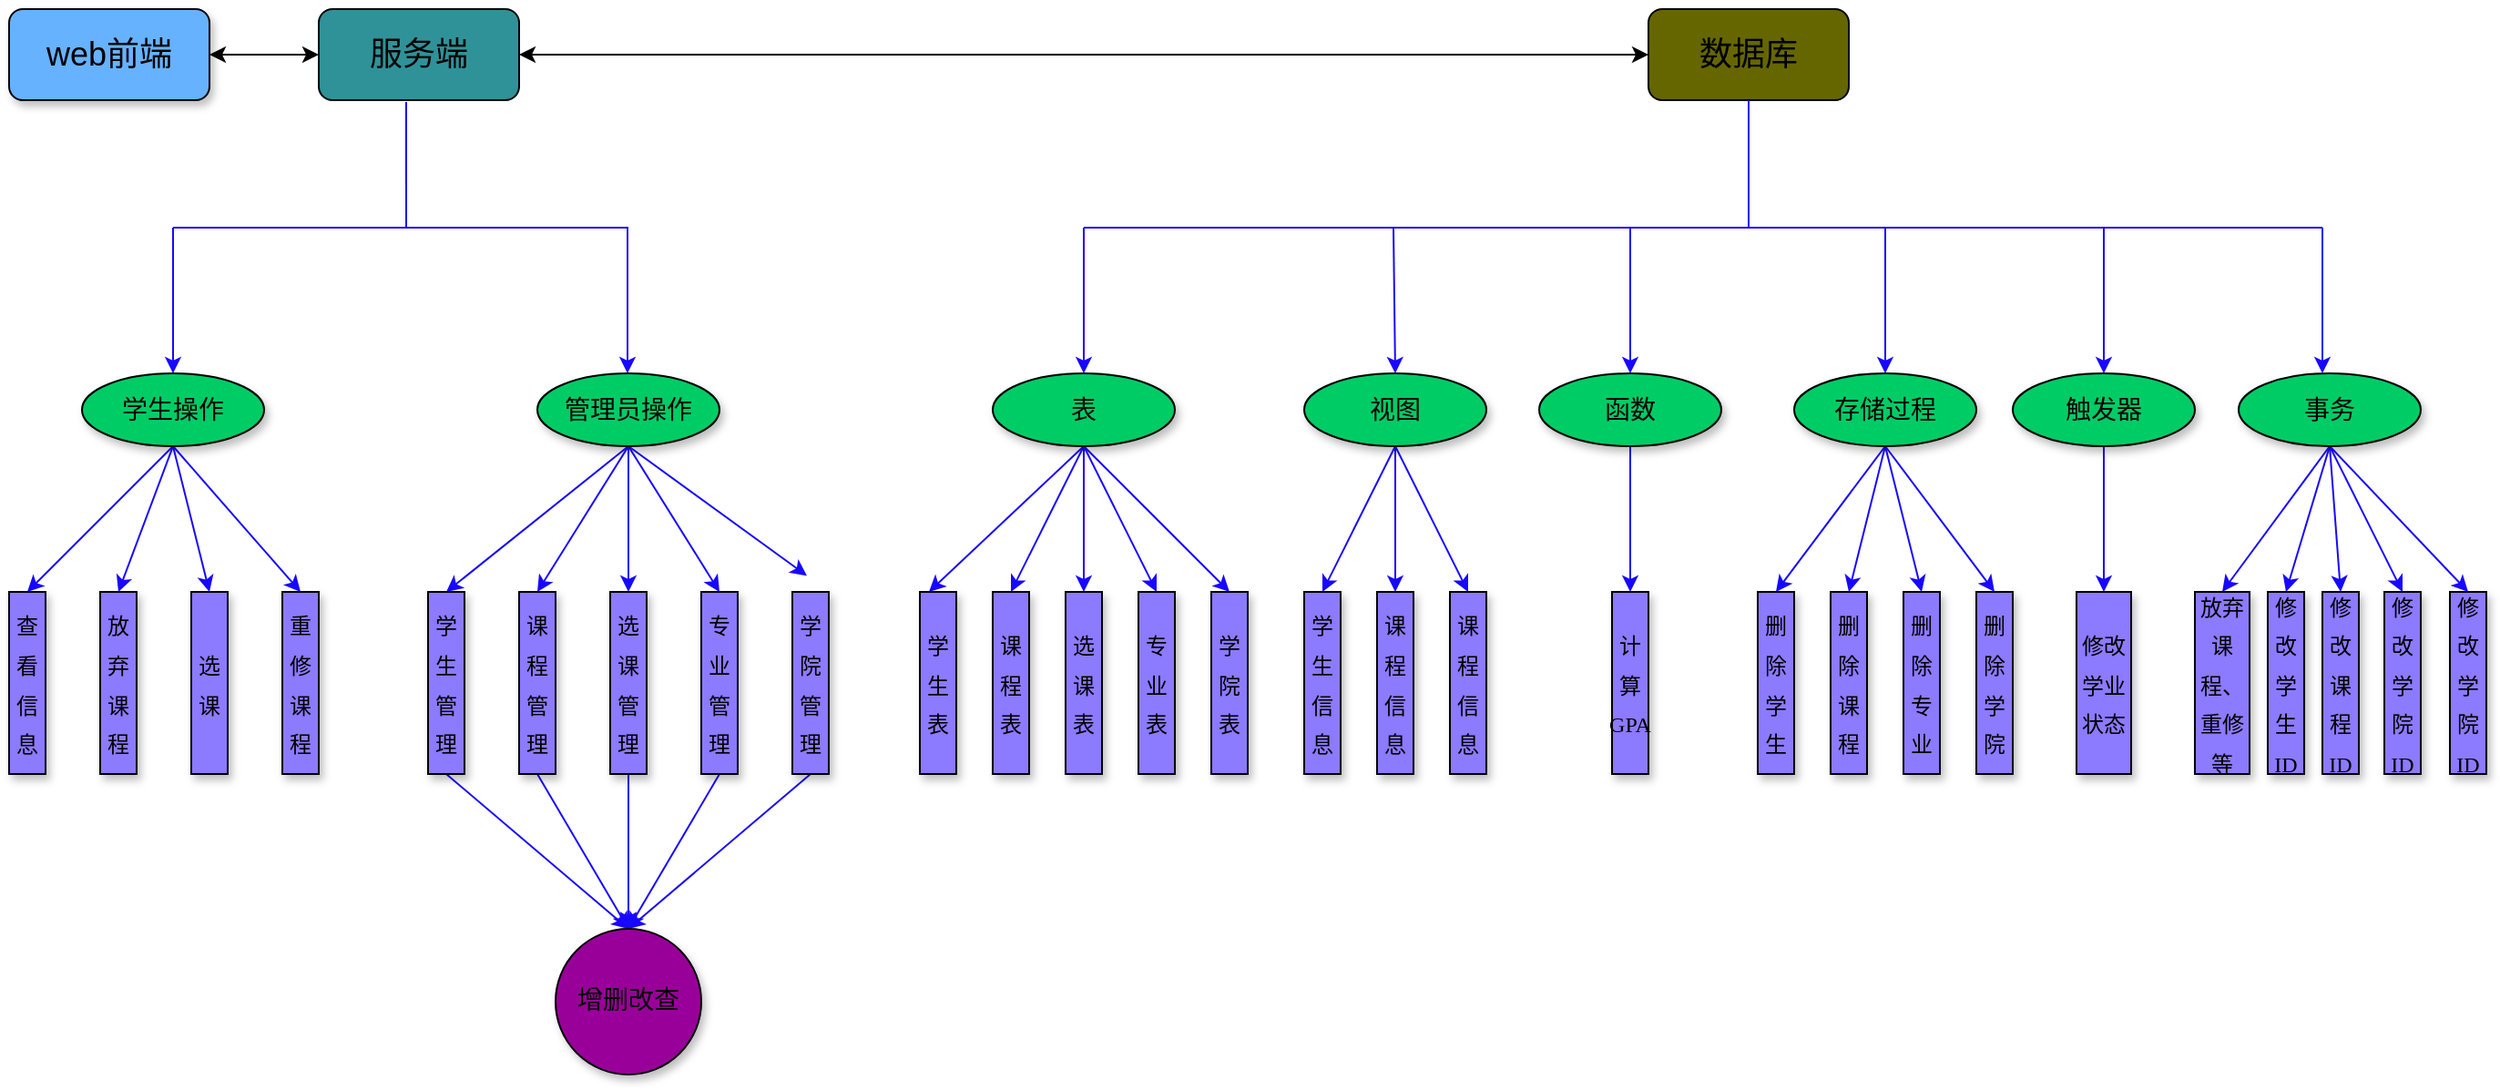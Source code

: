 <mxfile>
    <diagram id="u7dilaMS9UyKAj3PM_xP" name="Page-1">
        <mxGraphModel dx="817" dy="419" grid="1" gridSize="10" guides="1" tooltips="1" connect="1" arrows="1" fold="1" page="1" pageScale="1" pageWidth="827" pageHeight="1169" math="0" shadow="0">
            <root>
                <mxCell id="0"/>
                <mxCell id="1" parent="0"/>
                <mxCell id="2" value="&lt;font style=&quot;font-size: 18px;&quot;&gt;web前端&lt;/font&gt;" style="rounded=1;whiteSpace=wrap;html=1;shadow=1;fillColor=#66B2FF;" vertex="1" parent="1">
                    <mxGeometry x="110" y="80" width="110" height="50" as="geometry"/>
                </mxCell>
                <mxCell id="3" value="&lt;font style=&quot;font-size: 18px;&quot;&gt;服务端&lt;/font&gt;" style="rounded=1;whiteSpace=wrap;html=1;fillColor=#2F9299;" vertex="1" parent="1">
                    <mxGeometry x="280" y="80" width="110" height="50" as="geometry"/>
                </mxCell>
                <mxCell id="4" value="&lt;font style=&quot;font-size: 18px;&quot;&gt;数据库&lt;/font&gt;" style="rounded=1;whiteSpace=wrap;html=1;fillColor=#666600;" vertex="1" parent="1">
                    <mxGeometry x="1010" y="80" width="110" height="50" as="geometry"/>
                </mxCell>
                <mxCell id="5" value="" style="endArrow=classic;startArrow=classic;html=1;entryX=0;entryY=0.5;entryDx=0;entryDy=0;exitX=1;exitY=0.5;exitDx=0;exitDy=0;" edge="1" parent="1" source="2" target="3">
                    <mxGeometry width="50" height="50" relative="1" as="geometry">
                        <mxPoint x="220" y="110" as="sourcePoint"/>
                        <mxPoint x="270" y="60" as="targetPoint"/>
                    </mxGeometry>
                </mxCell>
                <mxCell id="6" value="" style="endArrow=classic;startArrow=classic;html=1;exitX=1;exitY=0.5;exitDx=0;exitDy=0;entryX=0;entryY=0.5;entryDx=0;entryDy=0;" edge="1" parent="1" source="3" target="4">
                    <mxGeometry width="50" height="50" relative="1" as="geometry">
                        <mxPoint x="530" y="100" as="sourcePoint"/>
                        <mxPoint x="580" y="50" as="targetPoint"/>
                    </mxGeometry>
                </mxCell>
                <mxCell id="9" value="" style="endArrow=none;html=1;entryX=0.436;entryY=1.02;entryDx=0;entryDy=0;entryPerimeter=0;fillColor=#990000;strokeColor=#1808FF;" edge="1" parent="1" target="3">
                    <mxGeometry width="50" height="50" relative="1" as="geometry">
                        <mxPoint x="328" y="200" as="sourcePoint"/>
                        <mxPoint x="410" y="200" as="targetPoint"/>
                    </mxGeometry>
                </mxCell>
                <mxCell id="11" value="" style="endArrow=none;html=1;strokeColor=#1808FF;fillColor=#990000;" edge="1" parent="1">
                    <mxGeometry width="50" height="50" relative="1" as="geometry">
                        <mxPoint x="200" y="200" as="sourcePoint"/>
                        <mxPoint x="450" y="200" as="targetPoint"/>
                    </mxGeometry>
                </mxCell>
                <mxCell id="13" value="" style="endArrow=classic;html=1;strokeColor=#1808FF;fillColor=#990000;" edge="1" parent="1">
                    <mxGeometry width="50" height="50" relative="1" as="geometry">
                        <mxPoint x="200" y="200" as="sourcePoint"/>
                        <mxPoint x="200" y="280" as="targetPoint"/>
                    </mxGeometry>
                </mxCell>
                <mxCell id="17" style="edgeStyle=none;html=1;exitX=0.5;exitY=1;exitDx=0;exitDy=0;strokeColor=#1808FF;fontFamily=Comic Sans MS;fontSize=18;entryX=0.5;entryY=0;entryDx=0;entryDy=0;" edge="1" parent="1" source="14" target="18">
                    <mxGeometry relative="1" as="geometry">
                        <mxPoint x="80" y="400" as="targetPoint"/>
                    </mxGeometry>
                </mxCell>
                <mxCell id="20" style="edgeStyle=none;html=1;exitX=0.5;exitY=1;exitDx=0;exitDy=0;entryX=0.5;entryY=0;entryDx=0;entryDy=0;strokeColor=#1808FF;fontFamily=Comic Sans MS;fontSize=12;" edge="1" parent="1" source="14" target="19">
                    <mxGeometry relative="1" as="geometry"/>
                </mxCell>
                <mxCell id="22" style="edgeStyle=none;html=1;exitX=0.5;exitY=1;exitDx=0;exitDy=0;entryX=0.5;entryY=0;entryDx=0;entryDy=0;strokeColor=#1808FF;fontFamily=Comic Sans MS;fontSize=12;" edge="1" parent="1" source="14" target="21">
                    <mxGeometry relative="1" as="geometry"/>
                </mxCell>
                <mxCell id="24" style="edgeStyle=none;html=1;exitX=0.5;exitY=1;exitDx=0;exitDy=0;entryX=0.5;entryY=0;entryDx=0;entryDy=0;strokeColor=#1808FF;fontFamily=Comic Sans MS;fontSize=12;" edge="1" parent="1" source="14" target="23">
                    <mxGeometry relative="1" as="geometry"/>
                </mxCell>
                <mxCell id="14" value="&lt;font style=&quot;font-size: 14px;&quot;&gt;学生操作&lt;/font&gt;" style="ellipse;whiteSpace=wrap;html=1;shadow=1;fillColor=#00CC66;" vertex="1" parent="1">
                    <mxGeometry x="150" y="280" width="100" height="40" as="geometry"/>
                </mxCell>
                <mxCell id="15" value="" style="endArrow=classic;html=1;strokeColor=#1808FF;fillColor=#990000;" edge="1" parent="1">
                    <mxGeometry width="50" height="50" relative="1" as="geometry">
                        <mxPoint x="449.5" y="200" as="sourcePoint"/>
                        <mxPoint x="449.5" y="280" as="targetPoint"/>
                    </mxGeometry>
                </mxCell>
                <mxCell id="26" style="edgeStyle=none;html=1;exitX=0.5;exitY=1;exitDx=0;exitDy=0;entryX=0.5;entryY=0;entryDx=0;entryDy=0;strokeColor=#1808FF;fontFamily=Comic Sans MS;fontSize=12;" edge="1" parent="1" source="16" target="25">
                    <mxGeometry relative="1" as="geometry"/>
                </mxCell>
                <mxCell id="28" style="edgeStyle=none;html=1;exitX=0.5;exitY=1;exitDx=0;exitDy=0;entryX=0.5;entryY=0;entryDx=0;entryDy=0;strokeColor=#1808FF;fontFamily=Comic Sans MS;fontSize=12;" edge="1" parent="1" source="16" target="27">
                    <mxGeometry relative="1" as="geometry"/>
                </mxCell>
                <mxCell id="34" style="edgeStyle=none;html=1;exitX=0.5;exitY=1;exitDx=0;exitDy=0;entryX=0.5;entryY=0;entryDx=0;entryDy=0;strokeColor=#1808FF;fontFamily=Comic Sans MS;fontSize=12;" edge="1" parent="1" source="16" target="29">
                    <mxGeometry relative="1" as="geometry"/>
                </mxCell>
                <mxCell id="35" style="edgeStyle=none;html=1;exitX=0.5;exitY=1;exitDx=0;exitDy=0;entryX=0.5;entryY=0;entryDx=0;entryDy=0;strokeColor=#1808FF;fontFamily=Comic Sans MS;fontSize=12;" edge="1" parent="1" source="16" target="32">
                    <mxGeometry relative="1" as="geometry"/>
                </mxCell>
                <mxCell id="36" style="edgeStyle=none;html=1;exitX=0.5;exitY=1;exitDx=0;exitDy=0;entryX=0.4;entryY=-0.089;entryDx=0;entryDy=0;entryPerimeter=0;strokeColor=#1808FF;fontFamily=Comic Sans MS;fontSize=12;" edge="1" parent="1" source="16" target="33">
                    <mxGeometry relative="1" as="geometry"/>
                </mxCell>
                <mxCell id="16" value="&lt;font style=&quot;font-size: 14px;&quot;&gt;管理员操作&lt;/font&gt;" style="ellipse;whiteSpace=wrap;html=1;shadow=1;fillColor=#00CC66;" vertex="1" parent="1">
                    <mxGeometry x="400" y="280" width="100" height="40" as="geometry"/>
                </mxCell>
                <mxCell id="18" value="&lt;font style=&quot;font-size: 12px;&quot;&gt;查看信息&lt;/font&gt;" style="rounded=0;whiteSpace=wrap;html=1;shadow=1;fontFamily=Comic Sans MS;fontSize=18;fillColor=#8C7AFF;" vertex="1" parent="1">
                    <mxGeometry x="110" y="400" width="20" height="100" as="geometry"/>
                </mxCell>
                <mxCell id="19" value="&lt;font style=&quot;font-size: 12px;&quot;&gt;放弃课程&lt;/font&gt;" style="rounded=0;whiteSpace=wrap;html=1;shadow=1;fontFamily=Comic Sans MS;fontSize=18;fillColor=#8C7AFF;" vertex="1" parent="1">
                    <mxGeometry x="160" y="400" width="20" height="100" as="geometry"/>
                </mxCell>
                <mxCell id="21" value="&lt;font style=&quot;font-size: 12px;&quot;&gt;选课&lt;/font&gt;" style="rounded=0;whiteSpace=wrap;html=1;shadow=1;fontFamily=Comic Sans MS;fontSize=18;fillColor=#8C7AFF;" vertex="1" parent="1">
                    <mxGeometry x="210" y="400" width="20" height="100" as="geometry"/>
                </mxCell>
                <mxCell id="23" value="&lt;font style=&quot;font-size: 12px;&quot;&gt;重修课程&lt;/font&gt;" style="rounded=0;whiteSpace=wrap;html=1;shadow=1;fontFamily=Comic Sans MS;fontSize=18;fillColor=#8C7AFF;" vertex="1" parent="1">
                    <mxGeometry x="260" y="400" width="20" height="100" as="geometry"/>
                </mxCell>
                <mxCell id="39" style="edgeStyle=none;html=1;exitX=0.5;exitY=1;exitDx=0;exitDy=0;entryX=0.5;entryY=0;entryDx=0;entryDy=0;strokeColor=#1808FF;fontFamily=Comic Sans MS;fontSize=14;" edge="1" parent="1" source="25" target="38">
                    <mxGeometry relative="1" as="geometry"/>
                </mxCell>
                <mxCell id="25" value="&lt;font style=&quot;font-size: 12px;&quot;&gt;学生管理&lt;/font&gt;" style="rounded=0;whiteSpace=wrap;html=1;shadow=1;fontFamily=Comic Sans MS;fontSize=18;fillColor=#8C7AFF;" vertex="1" parent="1">
                    <mxGeometry x="340" y="400" width="20" height="100" as="geometry"/>
                </mxCell>
                <mxCell id="40" style="edgeStyle=none;html=1;exitX=0.5;exitY=1;exitDx=0;exitDy=0;strokeColor=#1808FF;fontFamily=Comic Sans MS;fontSize=14;entryX=0.5;entryY=0;entryDx=0;entryDy=0;" edge="1" parent="1" source="27" target="38">
                    <mxGeometry relative="1" as="geometry">
                        <mxPoint x="450" y="540" as="targetPoint"/>
                    </mxGeometry>
                </mxCell>
                <mxCell id="27" value="&lt;font style=&quot;font-size: 12px;&quot;&gt;课程管理&lt;/font&gt;" style="rounded=0;whiteSpace=wrap;html=1;shadow=1;fontFamily=Comic Sans MS;fontSize=18;fillColor=#8C7AFF;" vertex="1" parent="1">
                    <mxGeometry x="390" y="400" width="20" height="100" as="geometry"/>
                </mxCell>
                <mxCell id="41" style="edgeStyle=none;html=1;exitX=0.5;exitY=1;exitDx=0;exitDy=0;strokeColor=#1808FF;fontFamily=Comic Sans MS;fontSize=14;entryX=0.5;entryY=0;entryDx=0;entryDy=0;" edge="1" parent="1" source="29" target="38">
                    <mxGeometry relative="1" as="geometry">
                        <mxPoint x="510" y="500" as="targetPoint"/>
                    </mxGeometry>
                </mxCell>
                <mxCell id="29" value="&lt;font style=&quot;font-size: 12px;&quot;&gt;选课管理&lt;/font&gt;" style="rounded=0;whiteSpace=wrap;html=1;shadow=1;fontFamily=Comic Sans MS;fontSize=18;fillColor=#8C7AFF;" vertex="1" parent="1">
                    <mxGeometry x="440" y="400" width="20" height="100" as="geometry"/>
                </mxCell>
                <mxCell id="42" style="edgeStyle=none;html=1;exitX=0.5;exitY=1;exitDx=0;exitDy=0;strokeColor=#1808FF;fontFamily=Comic Sans MS;fontSize=14;entryX=0.5;entryY=0;entryDx=0;entryDy=0;" edge="1" parent="1" source="32" target="38">
                    <mxGeometry relative="1" as="geometry">
                        <mxPoint x="450" y="540" as="targetPoint"/>
                    </mxGeometry>
                </mxCell>
                <mxCell id="32" value="&lt;font style=&quot;font-size: 12px;&quot;&gt;专业管理&lt;/font&gt;" style="rounded=0;whiteSpace=wrap;html=1;shadow=1;fontFamily=Comic Sans MS;fontSize=18;fillColor=#8C7AFF;" vertex="1" parent="1">
                    <mxGeometry x="490" y="400" width="20" height="100" as="geometry"/>
                </mxCell>
                <mxCell id="43" style="edgeStyle=none;html=1;exitX=0.5;exitY=1;exitDx=0;exitDy=0;strokeColor=#1808FF;fontFamily=Comic Sans MS;fontSize=14;entryX=0.5;entryY=0;entryDx=0;entryDy=0;" edge="1" parent="1" source="33" target="38">
                    <mxGeometry relative="1" as="geometry">
                        <mxPoint x="450" y="540" as="targetPoint"/>
                    </mxGeometry>
                </mxCell>
                <mxCell id="33" value="&lt;font style=&quot;font-size: 12px;&quot;&gt;学院管理&lt;/font&gt;" style="rounded=0;whiteSpace=wrap;html=1;shadow=1;fontFamily=Comic Sans MS;fontSize=18;fillColor=#8C7AFF;" vertex="1" parent="1">
                    <mxGeometry x="540" y="400" width="20" height="100" as="geometry"/>
                </mxCell>
                <mxCell id="38" value="&lt;font style=&quot;font-size: 14px;&quot;&gt;增删改查&lt;/font&gt;" style="ellipse;whiteSpace=wrap;html=1;aspect=fixed;shadow=1;fontFamily=Comic Sans MS;fontSize=12;fillColor=#990099;" vertex="1" parent="1">
                    <mxGeometry x="410" y="585" width="80" height="80" as="geometry"/>
                </mxCell>
                <mxCell id="54" style="edgeStyle=none;html=1;exitX=0.5;exitY=1;exitDx=0;exitDy=0;entryX=0.25;entryY=0;entryDx=0;entryDy=0;strokeColor=#1808FF;fontFamily=Comic Sans MS;fontSize=12;" edge="1" parent="1" source="44" target="49">
                    <mxGeometry relative="1" as="geometry"/>
                </mxCell>
                <mxCell id="55" style="edgeStyle=none;html=1;exitX=0.5;exitY=1;exitDx=0;exitDy=0;entryX=0.5;entryY=0;entryDx=0;entryDy=0;strokeColor=#1808FF;fontFamily=Comic Sans MS;fontSize=12;" edge="1" parent="1" source="44" target="50">
                    <mxGeometry relative="1" as="geometry"/>
                </mxCell>
                <mxCell id="56" style="edgeStyle=none;html=1;exitX=0.5;exitY=1;exitDx=0;exitDy=0;entryX=0.5;entryY=0;entryDx=0;entryDy=0;strokeColor=#1808FF;fontFamily=Comic Sans MS;fontSize=12;" edge="1" parent="1" source="44" target="51">
                    <mxGeometry relative="1" as="geometry"/>
                </mxCell>
                <mxCell id="57" style="edgeStyle=none;html=1;exitX=0.5;exitY=1;exitDx=0;exitDy=0;entryX=0.5;entryY=0;entryDx=0;entryDy=0;strokeColor=#1808FF;fontFamily=Comic Sans MS;fontSize=12;" edge="1" parent="1" source="44" target="52">
                    <mxGeometry relative="1" as="geometry"/>
                </mxCell>
                <mxCell id="58" style="edgeStyle=none;html=1;exitX=0.5;exitY=1;exitDx=0;exitDy=0;entryX=0.5;entryY=0;entryDx=0;entryDy=0;strokeColor=#1808FF;fontFamily=Comic Sans MS;fontSize=12;" edge="1" parent="1" source="44" target="53">
                    <mxGeometry relative="1" as="geometry"/>
                </mxCell>
                <mxCell id="44" value="&lt;font style=&quot;font-size: 14px;&quot;&gt;表&lt;/font&gt;" style="ellipse;whiteSpace=wrap;html=1;shadow=1;fillColor=#00CC66;" vertex="1" parent="1">
                    <mxGeometry x="650" y="280" width="100" height="40" as="geometry"/>
                </mxCell>
                <mxCell id="62" style="edgeStyle=none;html=1;exitX=0.5;exitY=1;exitDx=0;exitDy=0;strokeColor=#1808FF;fontFamily=Comic Sans MS;fontSize=12;" edge="1" parent="1" source="45" target="60">
                    <mxGeometry relative="1" as="geometry"/>
                </mxCell>
                <mxCell id="63" style="edgeStyle=none;html=1;exitX=0.5;exitY=1;exitDx=0;exitDy=0;entryX=0.5;entryY=0;entryDx=0;entryDy=0;strokeColor=#1808FF;fontFamily=Comic Sans MS;fontSize=12;" edge="1" parent="1" source="45" target="59">
                    <mxGeometry relative="1" as="geometry"/>
                </mxCell>
                <mxCell id="64" style="edgeStyle=none;html=1;exitX=0.5;exitY=1;exitDx=0;exitDy=0;entryX=0.5;entryY=0;entryDx=0;entryDy=0;strokeColor=#1808FF;fontFamily=Comic Sans MS;fontSize=12;" edge="1" parent="1" source="45" target="61">
                    <mxGeometry relative="1" as="geometry"/>
                </mxCell>
                <mxCell id="45" value="&lt;font style=&quot;font-size: 14px;&quot;&gt;视图&lt;/font&gt;" style="ellipse;whiteSpace=wrap;html=1;shadow=1;fillColor=#00CC66;" vertex="1" parent="1">
                    <mxGeometry x="821" y="280" width="100" height="40" as="geometry"/>
                </mxCell>
                <mxCell id="46" value="" style="endArrow=none;html=1;strokeColor=#1808FF;fontFamily=Comic Sans MS;fontSize=14;entryX=0.5;entryY=1;entryDx=0;entryDy=0;" edge="1" parent="1" target="4">
                    <mxGeometry width="50" height="50" relative="1" as="geometry">
                        <mxPoint x="1065" y="200" as="sourcePoint"/>
                        <mxPoint x="890" y="150" as="targetPoint"/>
                    </mxGeometry>
                </mxCell>
                <mxCell id="47" value="" style="endArrow=none;html=1;strokeColor=#1808FF;fontFamily=Comic Sans MS;fontSize=14;" edge="1" parent="1">
                    <mxGeometry width="50" height="50" relative="1" as="geometry">
                        <mxPoint x="700" y="200" as="sourcePoint"/>
                        <mxPoint x="1380" y="200" as="targetPoint"/>
                    </mxGeometry>
                </mxCell>
                <mxCell id="48" value="" style="endArrow=classic;html=1;strokeColor=#1808FF;fontFamily=Comic Sans MS;fontSize=14;entryX=0.5;entryY=0;entryDx=0;entryDy=0;" edge="1" parent="1" target="44">
                    <mxGeometry width="50" height="50" relative="1" as="geometry">
                        <mxPoint x="700" y="200" as="sourcePoint"/>
                        <mxPoint x="699" y="260" as="targetPoint"/>
                    </mxGeometry>
                </mxCell>
                <mxCell id="49" value="&lt;font style=&quot;font-size: 12px;&quot;&gt;学生表&lt;/font&gt;" style="rounded=0;whiteSpace=wrap;html=1;shadow=1;fontFamily=Comic Sans MS;fontSize=18;fillColor=#8C7AFF;" vertex="1" parent="1">
                    <mxGeometry x="610" y="400" width="20" height="100" as="geometry"/>
                </mxCell>
                <mxCell id="50" value="&lt;font style=&quot;font-size: 12px;&quot;&gt;课程表&lt;/font&gt;" style="rounded=0;whiteSpace=wrap;html=1;shadow=1;fontFamily=Comic Sans MS;fontSize=18;fillColor=#8C7AFF;" vertex="1" parent="1">
                    <mxGeometry x="650" y="400" width="20" height="100" as="geometry"/>
                </mxCell>
                <mxCell id="51" value="&lt;font style=&quot;font-size: 12px;&quot;&gt;选课表&lt;/font&gt;" style="rounded=0;whiteSpace=wrap;html=1;shadow=1;fontFamily=Comic Sans MS;fontSize=18;fillColor=#8C7AFF;" vertex="1" parent="1">
                    <mxGeometry x="690" y="400" width="20" height="100" as="geometry"/>
                </mxCell>
                <mxCell id="52" value="&lt;font style=&quot;font-size: 12px;&quot;&gt;专业表&lt;/font&gt;" style="rounded=0;whiteSpace=wrap;html=1;shadow=1;fontFamily=Comic Sans MS;fontSize=18;fillColor=#8C7AFF;" vertex="1" parent="1">
                    <mxGeometry x="730" y="400" width="20" height="100" as="geometry"/>
                </mxCell>
                <mxCell id="53" value="&lt;font style=&quot;font-size: 12px;&quot;&gt;学院表&lt;/font&gt;" style="rounded=0;whiteSpace=wrap;html=1;shadow=1;fontFamily=Comic Sans MS;fontSize=18;fillColor=#8C7AFF;" vertex="1" parent="1">
                    <mxGeometry x="770" y="400" width="20" height="100" as="geometry"/>
                </mxCell>
                <mxCell id="59" value="&lt;font style=&quot;font-size: 12px;&quot;&gt;学生信息&lt;/font&gt;" style="rounded=0;whiteSpace=wrap;html=1;shadow=1;fontFamily=Comic Sans MS;fontSize=18;fillColor=#8C7AFF;" vertex="1" parent="1">
                    <mxGeometry x="821" y="400" width="20" height="100" as="geometry"/>
                </mxCell>
                <mxCell id="60" value="&lt;font style=&quot;font-size: 12px;&quot;&gt;课程信息&lt;/font&gt;" style="rounded=0;whiteSpace=wrap;html=1;shadow=1;fontFamily=Comic Sans MS;fontSize=18;fillColor=#8C7AFF;" vertex="1" parent="1">
                    <mxGeometry x="861" y="400" width="20" height="100" as="geometry"/>
                </mxCell>
                <mxCell id="61" value="&lt;span style=&quot;font-size: 12px;&quot;&gt;课程信息&lt;/span&gt;" style="rounded=0;whiteSpace=wrap;html=1;shadow=1;fontFamily=Comic Sans MS;fontSize=18;fillColor=#8C7AFF;" vertex="1" parent="1">
                    <mxGeometry x="901" y="400" width="20" height="100" as="geometry"/>
                </mxCell>
                <mxCell id="66" value="" style="endArrow=classic;html=1;strokeColor=#1808FF;fontFamily=Comic Sans MS;fontSize=12;entryX=0.5;entryY=0;entryDx=0;entryDy=0;" edge="1" parent="1" target="45">
                    <mxGeometry width="50" height="50" relative="1" as="geometry">
                        <mxPoint x="870" y="200" as="sourcePoint"/>
                        <mxPoint x="830" y="230" as="targetPoint"/>
                    </mxGeometry>
                </mxCell>
                <mxCell id="69" style="edgeStyle=none;html=1;exitX=0.5;exitY=1;exitDx=0;exitDy=0;entryX=0.5;entryY=0;entryDx=0;entryDy=0;strokeColor=#1808FF;fontFamily=Comic Sans MS;fontSize=12;" edge="1" parent="1" source="67" target="68">
                    <mxGeometry relative="1" as="geometry"/>
                </mxCell>
                <mxCell id="67" value="&lt;span style=&quot;font-size: 14px;&quot;&gt;函数&lt;/span&gt;" style="ellipse;whiteSpace=wrap;html=1;shadow=1;fillColor=#00CC66;" vertex="1" parent="1">
                    <mxGeometry x="950" y="280" width="100" height="40" as="geometry"/>
                </mxCell>
                <mxCell id="68" value="&lt;span style=&quot;font-size: 12px;&quot;&gt;计算GPA&lt;/span&gt;" style="rounded=0;whiteSpace=wrap;html=1;shadow=1;fontFamily=Comic Sans MS;fontSize=18;fillColor=#8C7AFF;" vertex="1" parent="1">
                    <mxGeometry x="990" y="400" width="20" height="100" as="geometry"/>
                </mxCell>
                <mxCell id="76" style="edgeStyle=none;html=1;exitX=0.5;exitY=1;exitDx=0;exitDy=0;entryX=0.5;entryY=0;entryDx=0;entryDy=0;strokeColor=#1808FF;fontFamily=Comic Sans MS;fontSize=12;" edge="1" parent="1" source="71" target="72">
                    <mxGeometry relative="1" as="geometry"/>
                </mxCell>
                <mxCell id="77" style="edgeStyle=none;html=1;exitX=0.5;exitY=1;exitDx=0;exitDy=0;entryX=0.5;entryY=0;entryDx=0;entryDy=0;strokeColor=#1808FF;fontFamily=Comic Sans MS;fontSize=12;" edge="1" parent="1" source="71" target="73">
                    <mxGeometry relative="1" as="geometry"/>
                </mxCell>
                <mxCell id="78" style="edgeStyle=none;html=1;exitX=0.5;exitY=1;exitDx=0;exitDy=0;entryX=0.5;entryY=0;entryDx=0;entryDy=0;strokeColor=#1808FF;fontFamily=Comic Sans MS;fontSize=12;" edge="1" parent="1" source="71" target="74">
                    <mxGeometry relative="1" as="geometry"/>
                </mxCell>
                <mxCell id="79" style="edgeStyle=none;html=1;exitX=0.5;exitY=1;exitDx=0;exitDy=0;entryX=0.5;entryY=0;entryDx=0;entryDy=0;strokeColor=#1808FF;fontFamily=Comic Sans MS;fontSize=12;" edge="1" parent="1" source="71" target="75">
                    <mxGeometry relative="1" as="geometry"/>
                </mxCell>
                <mxCell id="71" value="&lt;span style=&quot;font-size: 14px;&quot;&gt;存储过程&lt;/span&gt;" style="ellipse;whiteSpace=wrap;html=1;shadow=1;fillColor=#00CC66;" vertex="1" parent="1">
                    <mxGeometry x="1090" y="280" width="100" height="40" as="geometry"/>
                </mxCell>
                <mxCell id="72" value="&lt;span style=&quot;font-size: 12px;&quot;&gt;删除学生&lt;/span&gt;" style="rounded=0;whiteSpace=wrap;html=1;shadow=1;fontFamily=Comic Sans MS;fontSize=18;fillColor=#8C7AFF;" vertex="1" parent="1">
                    <mxGeometry x="1070" y="400" width="20" height="100" as="geometry"/>
                </mxCell>
                <mxCell id="73" value="&lt;span style=&quot;font-size: 12px;&quot;&gt;删除课程&lt;/span&gt;" style="rounded=0;whiteSpace=wrap;html=1;shadow=1;fontFamily=Comic Sans MS;fontSize=18;fillColor=#8C7AFF;" vertex="1" parent="1">
                    <mxGeometry x="1110" y="400" width="20" height="100" as="geometry"/>
                </mxCell>
                <mxCell id="74" value="&lt;span style=&quot;font-size: 12px;&quot;&gt;删除专业&lt;/span&gt;" style="rounded=0;whiteSpace=wrap;html=1;shadow=1;fontFamily=Comic Sans MS;fontSize=18;fillColor=#8C7AFF;" vertex="1" parent="1">
                    <mxGeometry x="1150" y="400" width="20" height="100" as="geometry"/>
                </mxCell>
                <mxCell id="75" value="&lt;span style=&quot;font-size: 12px;&quot;&gt;删除学院&lt;/span&gt;" style="rounded=0;whiteSpace=wrap;html=1;shadow=1;fontFamily=Comic Sans MS;fontSize=18;fillColor=#8C7AFF;" vertex="1" parent="1">
                    <mxGeometry x="1190" y="400" width="20" height="100" as="geometry"/>
                </mxCell>
                <mxCell id="83" style="edgeStyle=none;html=1;exitX=0.5;exitY=1;exitDx=0;exitDy=0;entryX=0.5;entryY=0;entryDx=0;entryDy=0;strokeColor=#1808FF;fontFamily=Comic Sans MS;fontSize=12;" edge="1" parent="1" source="81" target="82">
                    <mxGeometry relative="1" as="geometry"/>
                </mxCell>
                <mxCell id="81" value="&lt;span style=&quot;font-size: 14px;&quot;&gt;触发器&lt;/span&gt;" style="ellipse;whiteSpace=wrap;html=1;shadow=1;fillColor=#00CC66;" vertex="1" parent="1">
                    <mxGeometry x="1210" y="280" width="100" height="40" as="geometry"/>
                </mxCell>
                <mxCell id="82" value="&lt;span style=&quot;font-size: 12px;&quot;&gt;修改学业状态&lt;/span&gt;" style="rounded=0;whiteSpace=wrap;html=1;shadow=1;fontFamily=Comic Sans MS;fontSize=18;fillColor=#8C7AFF;" vertex="1" parent="1">
                    <mxGeometry x="1245" y="400" width="30" height="100" as="geometry"/>
                </mxCell>
                <mxCell id="92" style="edgeStyle=none;html=1;exitX=0.5;exitY=1;exitDx=0;exitDy=0;entryX=0.5;entryY=0;entryDx=0;entryDy=0;strokeColor=#1808FF;fontFamily=Comic Sans MS;fontSize=12;" edge="1" parent="1" source="85" target="86">
                    <mxGeometry relative="1" as="geometry"/>
                </mxCell>
                <mxCell id="93" style="edgeStyle=none;html=1;exitX=0.5;exitY=1;exitDx=0;exitDy=0;entryX=0.5;entryY=0;entryDx=0;entryDy=0;strokeColor=#1808FF;fontFamily=Comic Sans MS;fontSize=12;" edge="1" parent="1" source="85" target="87">
                    <mxGeometry relative="1" as="geometry"/>
                </mxCell>
                <mxCell id="94" style="edgeStyle=none;html=1;exitX=0.5;exitY=1;exitDx=0;exitDy=0;entryX=0.5;entryY=0;entryDx=0;entryDy=0;strokeColor=#1808FF;fontFamily=Comic Sans MS;fontSize=12;" edge="1" parent="1" source="85" target="89">
                    <mxGeometry relative="1" as="geometry"/>
                </mxCell>
                <mxCell id="95" style="edgeStyle=none;html=1;exitX=0.5;exitY=1;exitDx=0;exitDy=0;entryX=0.5;entryY=0;entryDx=0;entryDy=0;strokeColor=#1808FF;fontFamily=Comic Sans MS;fontSize=12;" edge="1" parent="1" source="85" target="90">
                    <mxGeometry relative="1" as="geometry"/>
                </mxCell>
                <mxCell id="96" style="edgeStyle=none;html=1;exitX=0.5;exitY=1;exitDx=0;exitDy=0;entryX=0.5;entryY=0;entryDx=0;entryDy=0;strokeColor=#1808FF;fontFamily=Comic Sans MS;fontSize=12;" edge="1" parent="1" source="85" target="91">
                    <mxGeometry relative="1" as="geometry"/>
                </mxCell>
                <mxCell id="85" value="&lt;span style=&quot;font-size: 14px;&quot;&gt;事务&lt;/span&gt;" style="ellipse;whiteSpace=wrap;html=1;shadow=1;fillColor=#00CC66;" vertex="1" parent="1">
                    <mxGeometry x="1334" y="280" width="100" height="40" as="geometry"/>
                </mxCell>
                <mxCell id="86" value="&lt;span style=&quot;font-size: 12px;&quot;&gt;放弃课程、重修等&lt;/span&gt;" style="rounded=0;whiteSpace=wrap;html=1;shadow=1;fontFamily=Comic Sans MS;fontSize=18;fillColor=#8C7AFF;" vertex="1" parent="1">
                    <mxGeometry x="1310" y="400" width="30" height="100" as="geometry"/>
                </mxCell>
                <mxCell id="87" value="&lt;span style=&quot;font-size: 12px;&quot;&gt;修改学生ID&lt;/span&gt;" style="rounded=0;whiteSpace=wrap;html=1;shadow=1;fontFamily=Comic Sans MS;fontSize=18;fillColor=#8C7AFF;" vertex="1" parent="1">
                    <mxGeometry x="1350" y="400" width="20" height="100" as="geometry"/>
                </mxCell>
                <mxCell id="89" value="&lt;span style=&quot;font-size: 12px;&quot;&gt;修改课程ID&lt;/span&gt;" style="rounded=0;whiteSpace=wrap;html=1;shadow=1;fontFamily=Comic Sans MS;fontSize=18;fillColor=#8C7AFF;" vertex="1" parent="1">
                    <mxGeometry x="1380" y="400" width="20" height="100" as="geometry"/>
                </mxCell>
                <mxCell id="90" value="&lt;span style=&quot;font-size: 12px;&quot;&gt;修改学院ID&lt;/span&gt;" style="rounded=0;whiteSpace=wrap;html=1;shadow=1;fontFamily=Comic Sans MS;fontSize=18;fillColor=#8C7AFF;" vertex="1" parent="1">
                    <mxGeometry x="1414" y="400" width="20" height="100" as="geometry"/>
                </mxCell>
                <mxCell id="91" value="&lt;span style=&quot;font-size: 12px;&quot;&gt;修改学院ID&lt;/span&gt;" style="rounded=0;whiteSpace=wrap;html=1;shadow=1;fontFamily=Comic Sans MS;fontSize=18;fillColor=#8C7AFF;" vertex="1" parent="1">
                    <mxGeometry x="1450" y="400" width="20" height="100" as="geometry"/>
                </mxCell>
                <mxCell id="98" value="" style="endArrow=classic;html=1;strokeColor=#1808FF;fontFamily=Comic Sans MS;fontSize=12;entryX=0.46;entryY=0;entryDx=0;entryDy=0;entryPerimeter=0;" edge="1" parent="1" target="85">
                    <mxGeometry width="50" height="50" relative="1" as="geometry">
                        <mxPoint x="1380" y="200" as="sourcePoint"/>
                        <mxPoint x="1380" y="270" as="targetPoint"/>
                    </mxGeometry>
                </mxCell>
                <mxCell id="99" value="" style="endArrow=classic;html=1;strokeColor=#1808FF;fontFamily=Comic Sans MS;fontSize=12;entryX=0.5;entryY=0;entryDx=0;entryDy=0;" edge="1" parent="1" target="67">
                    <mxGeometry width="50" height="50" relative="1" as="geometry">
                        <mxPoint x="1000" y="200" as="sourcePoint"/>
                        <mxPoint x="990" y="210" as="targetPoint"/>
                    </mxGeometry>
                </mxCell>
                <mxCell id="100" value="" style="endArrow=classic;html=1;strokeColor=#1808FF;fontFamily=Comic Sans MS;fontSize=12;entryX=0.5;entryY=0;entryDx=0;entryDy=0;" edge="1" parent="1" target="71">
                    <mxGeometry width="50" height="50" relative="1" as="geometry">
                        <mxPoint x="1140" y="200" as="sourcePoint"/>
                        <mxPoint x="1140" y="230" as="targetPoint"/>
                    </mxGeometry>
                </mxCell>
                <mxCell id="101" value="" style="endArrow=classic;html=1;strokeColor=#1808FF;fontFamily=Comic Sans MS;fontSize=12;entryX=0.5;entryY=0;entryDx=0;entryDy=0;" edge="1" parent="1" target="81">
                    <mxGeometry width="50" height="50" relative="1" as="geometry">
                        <mxPoint x="1260" y="200" as="sourcePoint"/>
                        <mxPoint x="1270" y="220" as="targetPoint"/>
                    </mxGeometry>
                </mxCell>
            </root>
        </mxGraphModel>
    </diagram>
</mxfile>